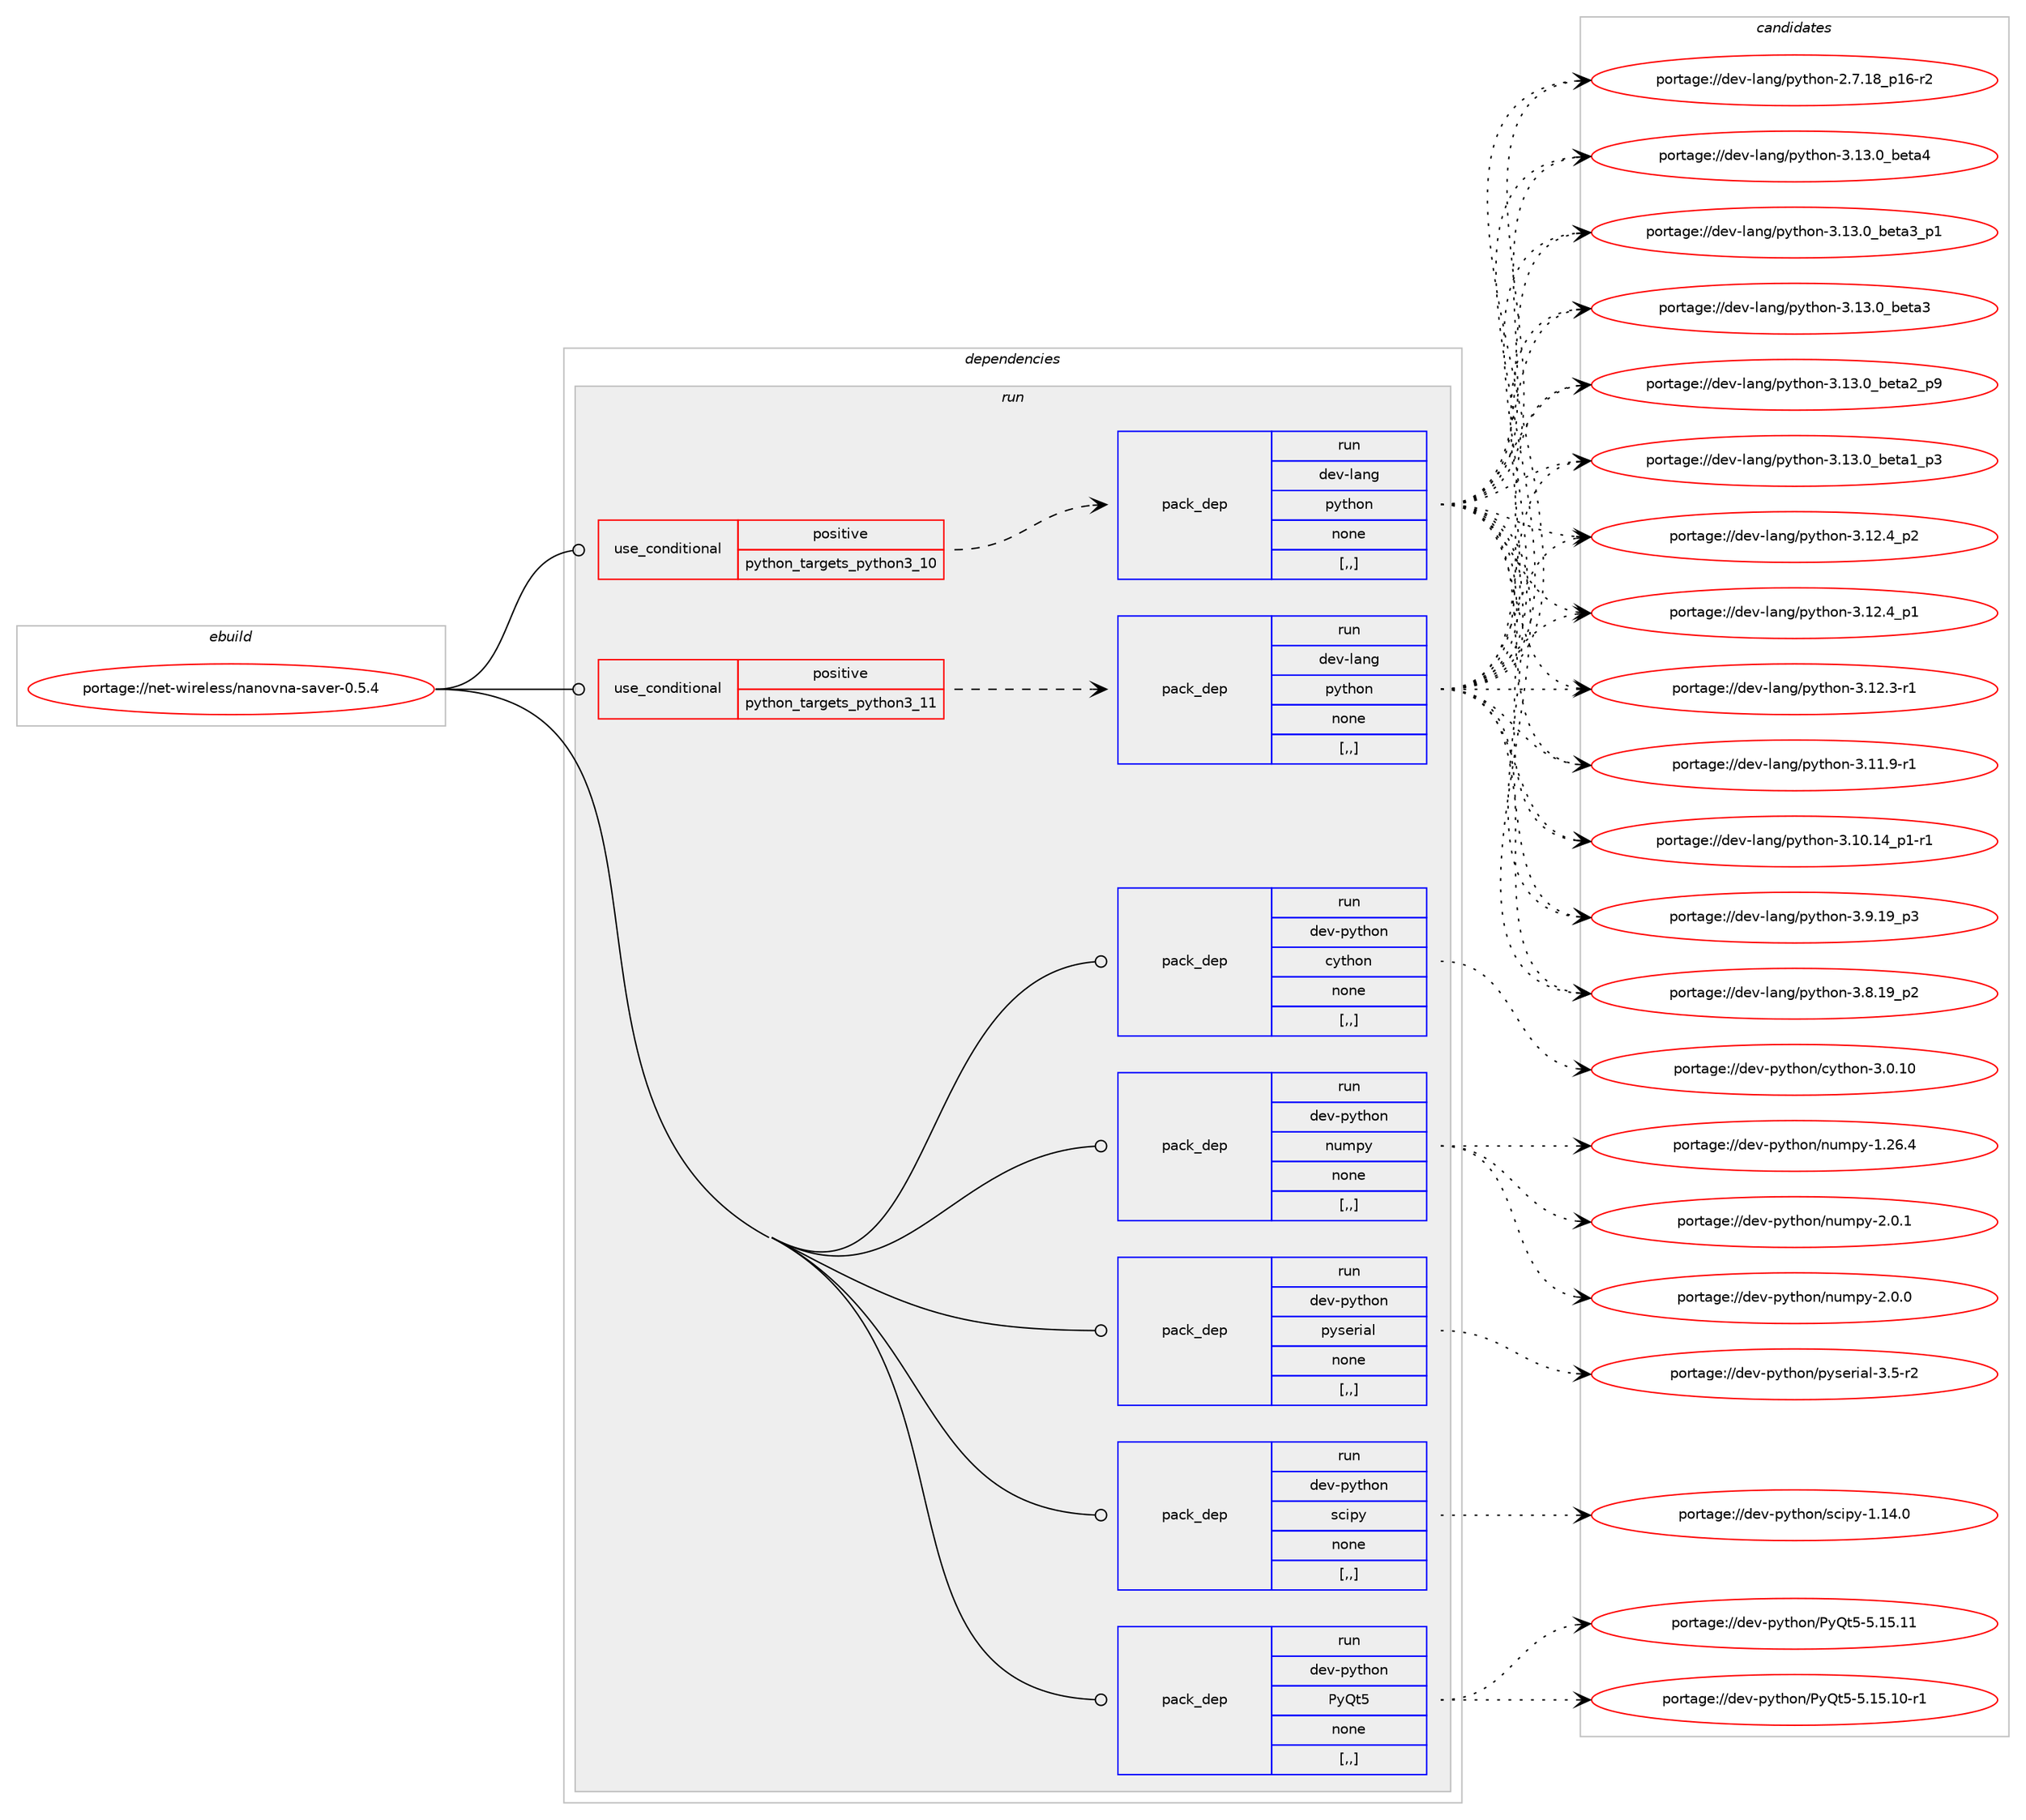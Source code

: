 digraph prolog {

# *************
# Graph options
# *************

newrank=true;
concentrate=true;
compound=true;
graph [rankdir=LR,fontname=Helvetica,fontsize=10,ranksep=1.5];#, ranksep=2.5, nodesep=0.2];
edge  [arrowhead=vee];
node  [fontname=Helvetica,fontsize=10];

# **********
# The ebuild
# **********

subgraph cluster_leftcol {
color=gray;
label=<<i>ebuild</i>>;
id [label="portage://net-wireless/nanovna-saver-0.5.4", color=red, width=4, href="../net-wireless/nanovna-saver-0.5.4.svg"];
}

# ****************
# The dependencies
# ****************

subgraph cluster_midcol {
color=gray;
label=<<i>dependencies</i>>;
subgraph cluster_compile {
fillcolor="#eeeeee";
style=filled;
label=<<i>compile</i>>;
}
subgraph cluster_compileandrun {
fillcolor="#eeeeee";
style=filled;
label=<<i>compile and run</i>>;
}
subgraph cluster_run {
fillcolor="#eeeeee";
style=filled;
label=<<i>run</i>>;
subgraph cond103284 {
dependency389750 [label=<<TABLE BORDER="0" CELLBORDER="1" CELLSPACING="0" CELLPADDING="4"><TR><TD ROWSPAN="3" CELLPADDING="10">use_conditional</TD></TR><TR><TD>positive</TD></TR><TR><TD>python_targets_python3_10</TD></TR></TABLE>>, shape=none, color=red];
subgraph pack283675 {
dependency389751 [label=<<TABLE BORDER="0" CELLBORDER="1" CELLSPACING="0" CELLPADDING="4" WIDTH="220"><TR><TD ROWSPAN="6" CELLPADDING="30">pack_dep</TD></TR><TR><TD WIDTH="110">run</TD></TR><TR><TD>dev-lang</TD></TR><TR><TD>python</TD></TR><TR><TD>none</TD></TR><TR><TD>[,,]</TD></TR></TABLE>>, shape=none, color=blue];
}
dependency389750:e -> dependency389751:w [weight=20,style="dashed",arrowhead="vee"];
}
id:e -> dependency389750:w [weight=20,style="solid",arrowhead="odot"];
subgraph cond103285 {
dependency389752 [label=<<TABLE BORDER="0" CELLBORDER="1" CELLSPACING="0" CELLPADDING="4"><TR><TD ROWSPAN="3" CELLPADDING="10">use_conditional</TD></TR><TR><TD>positive</TD></TR><TR><TD>python_targets_python3_11</TD></TR></TABLE>>, shape=none, color=red];
subgraph pack283676 {
dependency389753 [label=<<TABLE BORDER="0" CELLBORDER="1" CELLSPACING="0" CELLPADDING="4" WIDTH="220"><TR><TD ROWSPAN="6" CELLPADDING="30">pack_dep</TD></TR><TR><TD WIDTH="110">run</TD></TR><TR><TD>dev-lang</TD></TR><TR><TD>python</TD></TR><TR><TD>none</TD></TR><TR><TD>[,,]</TD></TR></TABLE>>, shape=none, color=blue];
}
dependency389752:e -> dependency389753:w [weight=20,style="dashed",arrowhead="vee"];
}
id:e -> dependency389752:w [weight=20,style="solid",arrowhead="odot"];
subgraph pack283677 {
dependency389754 [label=<<TABLE BORDER="0" CELLBORDER="1" CELLSPACING="0" CELLPADDING="4" WIDTH="220"><TR><TD ROWSPAN="6" CELLPADDING="30">pack_dep</TD></TR><TR><TD WIDTH="110">run</TD></TR><TR><TD>dev-python</TD></TR><TR><TD>PyQt5</TD></TR><TR><TD>none</TD></TR><TR><TD>[,,]</TD></TR></TABLE>>, shape=none, color=blue];
}
id:e -> dependency389754:w [weight=20,style="solid",arrowhead="odot"];
subgraph pack283678 {
dependency389755 [label=<<TABLE BORDER="0" CELLBORDER="1" CELLSPACING="0" CELLPADDING="4" WIDTH="220"><TR><TD ROWSPAN="6" CELLPADDING="30">pack_dep</TD></TR><TR><TD WIDTH="110">run</TD></TR><TR><TD>dev-python</TD></TR><TR><TD>cython</TD></TR><TR><TD>none</TD></TR><TR><TD>[,,]</TD></TR></TABLE>>, shape=none, color=blue];
}
id:e -> dependency389755:w [weight=20,style="solid",arrowhead="odot"];
subgraph pack283679 {
dependency389756 [label=<<TABLE BORDER="0" CELLBORDER="1" CELLSPACING="0" CELLPADDING="4" WIDTH="220"><TR><TD ROWSPAN="6" CELLPADDING="30">pack_dep</TD></TR><TR><TD WIDTH="110">run</TD></TR><TR><TD>dev-python</TD></TR><TR><TD>numpy</TD></TR><TR><TD>none</TD></TR><TR><TD>[,,]</TD></TR></TABLE>>, shape=none, color=blue];
}
id:e -> dependency389756:w [weight=20,style="solid",arrowhead="odot"];
subgraph pack283680 {
dependency389757 [label=<<TABLE BORDER="0" CELLBORDER="1" CELLSPACING="0" CELLPADDING="4" WIDTH="220"><TR><TD ROWSPAN="6" CELLPADDING="30">pack_dep</TD></TR><TR><TD WIDTH="110">run</TD></TR><TR><TD>dev-python</TD></TR><TR><TD>pyserial</TD></TR><TR><TD>none</TD></TR><TR><TD>[,,]</TD></TR></TABLE>>, shape=none, color=blue];
}
id:e -> dependency389757:w [weight=20,style="solid",arrowhead="odot"];
subgraph pack283681 {
dependency389758 [label=<<TABLE BORDER="0" CELLBORDER="1" CELLSPACING="0" CELLPADDING="4" WIDTH="220"><TR><TD ROWSPAN="6" CELLPADDING="30">pack_dep</TD></TR><TR><TD WIDTH="110">run</TD></TR><TR><TD>dev-python</TD></TR><TR><TD>scipy</TD></TR><TR><TD>none</TD></TR><TR><TD>[,,]</TD></TR></TABLE>>, shape=none, color=blue];
}
id:e -> dependency389758:w [weight=20,style="solid",arrowhead="odot"];
}
}

# **************
# The candidates
# **************

subgraph cluster_choices {
rank=same;
color=gray;
label=<<i>candidates</i>>;

subgraph choice283675 {
color=black;
nodesep=1;
choice1001011184510897110103471121211161041111104551464951464895981011169752 [label="portage://dev-lang/python-3.13.0_beta4", color=red, width=4,href="../dev-lang/python-3.13.0_beta4.svg"];
choice10010111845108971101034711212111610411111045514649514648959810111697519511249 [label="portage://dev-lang/python-3.13.0_beta3_p1", color=red, width=4,href="../dev-lang/python-3.13.0_beta3_p1.svg"];
choice1001011184510897110103471121211161041111104551464951464895981011169751 [label="portage://dev-lang/python-3.13.0_beta3", color=red, width=4,href="../dev-lang/python-3.13.0_beta3.svg"];
choice10010111845108971101034711212111610411111045514649514648959810111697509511257 [label="portage://dev-lang/python-3.13.0_beta2_p9", color=red, width=4,href="../dev-lang/python-3.13.0_beta2_p9.svg"];
choice10010111845108971101034711212111610411111045514649514648959810111697499511251 [label="portage://dev-lang/python-3.13.0_beta1_p3", color=red, width=4,href="../dev-lang/python-3.13.0_beta1_p3.svg"];
choice100101118451089711010347112121116104111110455146495046529511250 [label="portage://dev-lang/python-3.12.4_p2", color=red, width=4,href="../dev-lang/python-3.12.4_p2.svg"];
choice100101118451089711010347112121116104111110455146495046529511249 [label="portage://dev-lang/python-3.12.4_p1", color=red, width=4,href="../dev-lang/python-3.12.4_p1.svg"];
choice100101118451089711010347112121116104111110455146495046514511449 [label="portage://dev-lang/python-3.12.3-r1", color=red, width=4,href="../dev-lang/python-3.12.3-r1.svg"];
choice100101118451089711010347112121116104111110455146494946574511449 [label="portage://dev-lang/python-3.11.9-r1", color=red, width=4,href="../dev-lang/python-3.11.9-r1.svg"];
choice100101118451089711010347112121116104111110455146494846495295112494511449 [label="portage://dev-lang/python-3.10.14_p1-r1", color=red, width=4,href="../dev-lang/python-3.10.14_p1-r1.svg"];
choice100101118451089711010347112121116104111110455146574649579511251 [label="portage://dev-lang/python-3.9.19_p3", color=red, width=4,href="../dev-lang/python-3.9.19_p3.svg"];
choice100101118451089711010347112121116104111110455146564649579511250 [label="portage://dev-lang/python-3.8.19_p2", color=red, width=4,href="../dev-lang/python-3.8.19_p2.svg"];
choice100101118451089711010347112121116104111110455046554649569511249544511450 [label="portage://dev-lang/python-2.7.18_p16-r2", color=red, width=4,href="../dev-lang/python-2.7.18_p16-r2.svg"];
dependency389751:e -> choice1001011184510897110103471121211161041111104551464951464895981011169752:w [style=dotted,weight="100"];
dependency389751:e -> choice10010111845108971101034711212111610411111045514649514648959810111697519511249:w [style=dotted,weight="100"];
dependency389751:e -> choice1001011184510897110103471121211161041111104551464951464895981011169751:w [style=dotted,weight="100"];
dependency389751:e -> choice10010111845108971101034711212111610411111045514649514648959810111697509511257:w [style=dotted,weight="100"];
dependency389751:e -> choice10010111845108971101034711212111610411111045514649514648959810111697499511251:w [style=dotted,weight="100"];
dependency389751:e -> choice100101118451089711010347112121116104111110455146495046529511250:w [style=dotted,weight="100"];
dependency389751:e -> choice100101118451089711010347112121116104111110455146495046529511249:w [style=dotted,weight="100"];
dependency389751:e -> choice100101118451089711010347112121116104111110455146495046514511449:w [style=dotted,weight="100"];
dependency389751:e -> choice100101118451089711010347112121116104111110455146494946574511449:w [style=dotted,weight="100"];
dependency389751:e -> choice100101118451089711010347112121116104111110455146494846495295112494511449:w [style=dotted,weight="100"];
dependency389751:e -> choice100101118451089711010347112121116104111110455146574649579511251:w [style=dotted,weight="100"];
dependency389751:e -> choice100101118451089711010347112121116104111110455146564649579511250:w [style=dotted,weight="100"];
dependency389751:e -> choice100101118451089711010347112121116104111110455046554649569511249544511450:w [style=dotted,weight="100"];
}
subgraph choice283676 {
color=black;
nodesep=1;
choice1001011184510897110103471121211161041111104551464951464895981011169752 [label="portage://dev-lang/python-3.13.0_beta4", color=red, width=4,href="../dev-lang/python-3.13.0_beta4.svg"];
choice10010111845108971101034711212111610411111045514649514648959810111697519511249 [label="portage://dev-lang/python-3.13.0_beta3_p1", color=red, width=4,href="../dev-lang/python-3.13.0_beta3_p1.svg"];
choice1001011184510897110103471121211161041111104551464951464895981011169751 [label="portage://dev-lang/python-3.13.0_beta3", color=red, width=4,href="../dev-lang/python-3.13.0_beta3.svg"];
choice10010111845108971101034711212111610411111045514649514648959810111697509511257 [label="portage://dev-lang/python-3.13.0_beta2_p9", color=red, width=4,href="../dev-lang/python-3.13.0_beta2_p9.svg"];
choice10010111845108971101034711212111610411111045514649514648959810111697499511251 [label="portage://dev-lang/python-3.13.0_beta1_p3", color=red, width=4,href="../dev-lang/python-3.13.0_beta1_p3.svg"];
choice100101118451089711010347112121116104111110455146495046529511250 [label="portage://dev-lang/python-3.12.4_p2", color=red, width=4,href="../dev-lang/python-3.12.4_p2.svg"];
choice100101118451089711010347112121116104111110455146495046529511249 [label="portage://dev-lang/python-3.12.4_p1", color=red, width=4,href="../dev-lang/python-3.12.4_p1.svg"];
choice100101118451089711010347112121116104111110455146495046514511449 [label="portage://dev-lang/python-3.12.3-r1", color=red, width=4,href="../dev-lang/python-3.12.3-r1.svg"];
choice100101118451089711010347112121116104111110455146494946574511449 [label="portage://dev-lang/python-3.11.9-r1", color=red, width=4,href="../dev-lang/python-3.11.9-r1.svg"];
choice100101118451089711010347112121116104111110455146494846495295112494511449 [label="portage://dev-lang/python-3.10.14_p1-r1", color=red, width=4,href="../dev-lang/python-3.10.14_p1-r1.svg"];
choice100101118451089711010347112121116104111110455146574649579511251 [label="portage://dev-lang/python-3.9.19_p3", color=red, width=4,href="../dev-lang/python-3.9.19_p3.svg"];
choice100101118451089711010347112121116104111110455146564649579511250 [label="portage://dev-lang/python-3.8.19_p2", color=red, width=4,href="../dev-lang/python-3.8.19_p2.svg"];
choice100101118451089711010347112121116104111110455046554649569511249544511450 [label="portage://dev-lang/python-2.7.18_p16-r2", color=red, width=4,href="../dev-lang/python-2.7.18_p16-r2.svg"];
dependency389753:e -> choice1001011184510897110103471121211161041111104551464951464895981011169752:w [style=dotted,weight="100"];
dependency389753:e -> choice10010111845108971101034711212111610411111045514649514648959810111697519511249:w [style=dotted,weight="100"];
dependency389753:e -> choice1001011184510897110103471121211161041111104551464951464895981011169751:w [style=dotted,weight="100"];
dependency389753:e -> choice10010111845108971101034711212111610411111045514649514648959810111697509511257:w [style=dotted,weight="100"];
dependency389753:e -> choice10010111845108971101034711212111610411111045514649514648959810111697499511251:w [style=dotted,weight="100"];
dependency389753:e -> choice100101118451089711010347112121116104111110455146495046529511250:w [style=dotted,weight="100"];
dependency389753:e -> choice100101118451089711010347112121116104111110455146495046529511249:w [style=dotted,weight="100"];
dependency389753:e -> choice100101118451089711010347112121116104111110455146495046514511449:w [style=dotted,weight="100"];
dependency389753:e -> choice100101118451089711010347112121116104111110455146494946574511449:w [style=dotted,weight="100"];
dependency389753:e -> choice100101118451089711010347112121116104111110455146494846495295112494511449:w [style=dotted,weight="100"];
dependency389753:e -> choice100101118451089711010347112121116104111110455146574649579511251:w [style=dotted,weight="100"];
dependency389753:e -> choice100101118451089711010347112121116104111110455146564649579511250:w [style=dotted,weight="100"];
dependency389753:e -> choice100101118451089711010347112121116104111110455046554649569511249544511450:w [style=dotted,weight="100"];
}
subgraph choice283677 {
color=black;
nodesep=1;
choice10010111845112121116104111110478012181116534553464953464949 [label="portage://dev-python/PyQt5-5.15.11", color=red, width=4,href="../dev-python/PyQt5-5.15.11.svg"];
choice100101118451121211161041111104780121811165345534649534649484511449 [label="portage://dev-python/PyQt5-5.15.10-r1", color=red, width=4,href="../dev-python/PyQt5-5.15.10-r1.svg"];
dependency389754:e -> choice10010111845112121116104111110478012181116534553464953464949:w [style=dotted,weight="100"];
dependency389754:e -> choice100101118451121211161041111104780121811165345534649534649484511449:w [style=dotted,weight="100"];
}
subgraph choice283678 {
color=black;
nodesep=1;
choice10010111845112121116104111110479912111610411111045514648464948 [label="portage://dev-python/cython-3.0.10", color=red, width=4,href="../dev-python/cython-3.0.10.svg"];
dependency389755:e -> choice10010111845112121116104111110479912111610411111045514648464948:w [style=dotted,weight="100"];
}
subgraph choice283679 {
color=black;
nodesep=1;
choice1001011184511212111610411111047110117109112121455046484649 [label="portage://dev-python/numpy-2.0.1", color=red, width=4,href="../dev-python/numpy-2.0.1.svg"];
choice1001011184511212111610411111047110117109112121455046484648 [label="portage://dev-python/numpy-2.0.0", color=red, width=4,href="../dev-python/numpy-2.0.0.svg"];
choice100101118451121211161041111104711011710911212145494650544652 [label="portage://dev-python/numpy-1.26.4", color=red, width=4,href="../dev-python/numpy-1.26.4.svg"];
dependency389756:e -> choice1001011184511212111610411111047110117109112121455046484649:w [style=dotted,weight="100"];
dependency389756:e -> choice1001011184511212111610411111047110117109112121455046484648:w [style=dotted,weight="100"];
dependency389756:e -> choice100101118451121211161041111104711011710911212145494650544652:w [style=dotted,weight="100"];
}
subgraph choice283680 {
color=black;
nodesep=1;
choice100101118451121211161041111104711212111510111410597108455146534511450 [label="portage://dev-python/pyserial-3.5-r2", color=red, width=4,href="../dev-python/pyserial-3.5-r2.svg"];
dependency389757:e -> choice100101118451121211161041111104711212111510111410597108455146534511450:w [style=dotted,weight="100"];
}
subgraph choice283681 {
color=black;
nodesep=1;
choice10010111845112121116104111110471159910511212145494649524648 [label="portage://dev-python/scipy-1.14.0", color=red, width=4,href="../dev-python/scipy-1.14.0.svg"];
dependency389758:e -> choice10010111845112121116104111110471159910511212145494649524648:w [style=dotted,weight="100"];
}
}

}
